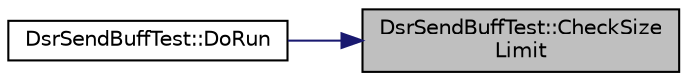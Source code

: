 digraph "DsrSendBuffTest::CheckSizeLimit"
{
 // LATEX_PDF_SIZE
  edge [fontname="Helvetica",fontsize="10",labelfontname="Helvetica",labelfontsize="10"];
  node [fontname="Helvetica",fontsize="10",shape=record];
  rankdir="RL";
  Node1 [label="DsrSendBuffTest::CheckSize\lLimit",height=0.2,width=0.4,color="black", fillcolor="grey75", style="filled", fontcolor="black",tooltip="Check size limit function."];
  Node1 -> Node2 [dir="back",color="midnightblue",fontsize="10",style="solid",fontname="Helvetica"];
  Node2 [label="DsrSendBuffTest::DoRun",height=0.2,width=0.4,color="black", fillcolor="white", style="filled",URL="$class_dsr_send_buff_test.html#a98ebe176520fd302d00226003ffd6636",tooltip="Implementation to actually run this TestCase."];
}
